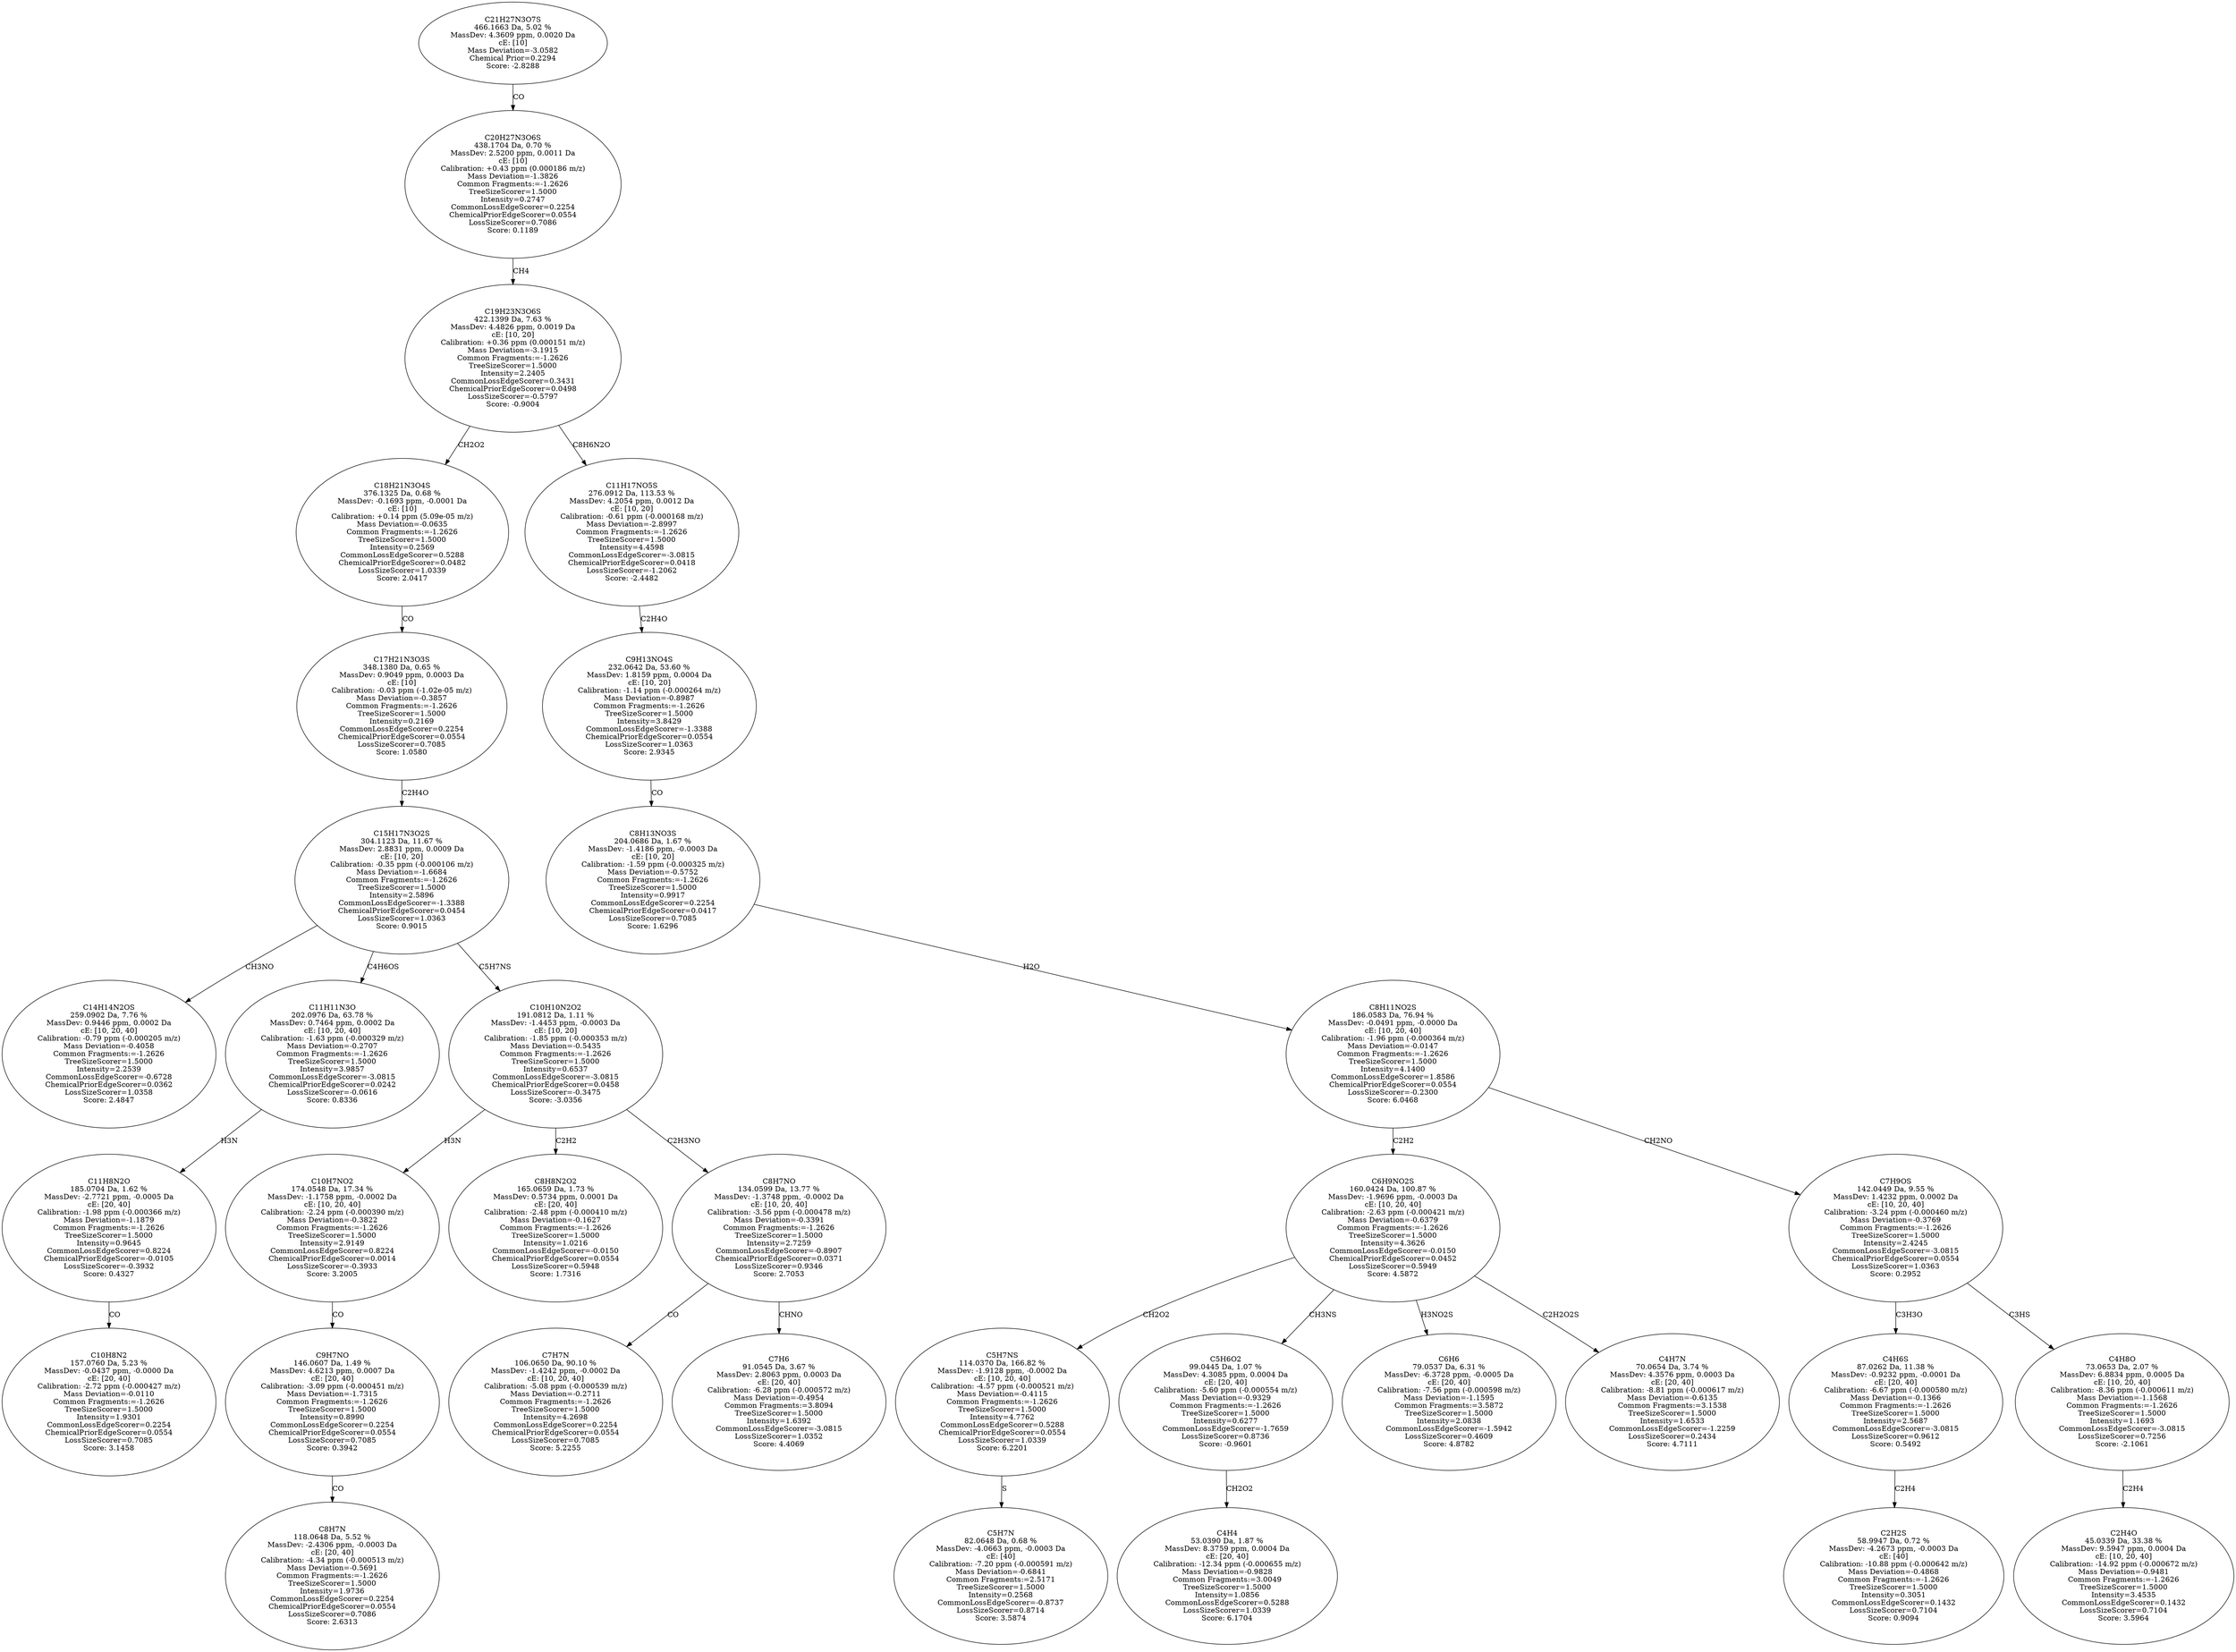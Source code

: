 strict digraph {
v1 [label="C14H14N2OS\n259.0902 Da, 7.76 %\nMassDev: 0.9446 ppm, 0.0002 Da\ncE: [10, 20, 40]\nCalibration: -0.79 ppm (-0.000205 m/z)\nMass Deviation=-0.4058\nCommon Fragments:=-1.2626\nTreeSizeScorer=1.5000\nIntensity=2.2539\nCommonLossEdgeScorer=-0.6728\nChemicalPriorEdgeScorer=0.0362\nLossSizeScorer=1.0358\nScore: 2.4847"];
v2 [label="C10H8N2\n157.0760 Da, 5.23 %\nMassDev: -0.0437 ppm, -0.0000 Da\ncE: [20, 40]\nCalibration: -2.72 ppm (-0.000427 m/z)\nMass Deviation=-0.0110\nCommon Fragments:=-1.2626\nTreeSizeScorer=1.5000\nIntensity=1.9301\nCommonLossEdgeScorer=0.2254\nChemicalPriorEdgeScorer=0.0554\nLossSizeScorer=0.7085\nScore: 3.1458"];
v3 [label="C11H8N2O\n185.0704 Da, 1.62 %\nMassDev: -2.7721 ppm, -0.0005 Da\ncE: [20, 40]\nCalibration: -1.98 ppm (-0.000366 m/z)\nMass Deviation=-1.1879\nCommon Fragments:=-1.2626\nTreeSizeScorer=1.5000\nIntensity=0.9645\nCommonLossEdgeScorer=0.8224\nChemicalPriorEdgeScorer=-0.0105\nLossSizeScorer=-0.3932\nScore: 0.4327"];
v4 [label="C11H11N3O\n202.0976 Da, 63.78 %\nMassDev: 0.7464 ppm, 0.0002 Da\ncE: [10, 20, 40]\nCalibration: -1.63 ppm (-0.000329 m/z)\nMass Deviation=-0.2707\nCommon Fragments:=-1.2626\nTreeSizeScorer=1.5000\nIntensity=3.9857\nCommonLossEdgeScorer=-3.0815\nChemicalPriorEdgeScorer=0.0242\nLossSizeScorer=-0.0616\nScore: 0.8336"];
v5 [label="C8H7N\n118.0648 Da, 5.52 %\nMassDev: -2.4306 ppm, -0.0003 Da\ncE: [20, 40]\nCalibration: -4.34 ppm (-0.000513 m/z)\nMass Deviation=-0.5691\nCommon Fragments:=-1.2626\nTreeSizeScorer=1.5000\nIntensity=1.9736\nCommonLossEdgeScorer=0.2254\nChemicalPriorEdgeScorer=0.0554\nLossSizeScorer=0.7086\nScore: 2.6313"];
v6 [label="C9H7NO\n146.0607 Da, 1.49 %\nMassDev: 4.6213 ppm, 0.0007 Da\ncE: [20, 40]\nCalibration: -3.09 ppm (-0.000451 m/z)\nMass Deviation=-1.7315\nCommon Fragments:=-1.2626\nTreeSizeScorer=1.5000\nIntensity=0.8990\nCommonLossEdgeScorer=0.2254\nChemicalPriorEdgeScorer=0.0554\nLossSizeScorer=0.7085\nScore: 0.3942"];
v7 [label="C10H7NO2\n174.0548 Da, 17.34 %\nMassDev: -1.1758 ppm, -0.0002 Da\ncE: [10, 20, 40]\nCalibration: -2.24 ppm (-0.000390 m/z)\nMass Deviation=-0.3822\nCommon Fragments:=-1.2626\nTreeSizeScorer=1.5000\nIntensity=2.9149\nCommonLossEdgeScorer=0.8224\nChemicalPriorEdgeScorer=0.0014\nLossSizeScorer=-0.3933\nScore: 3.2005"];
v8 [label="C8H8N2O2\n165.0659 Da, 1.73 %\nMassDev: 0.5734 ppm, 0.0001 Da\ncE: [20, 40]\nCalibration: -2.48 ppm (-0.000410 m/z)\nMass Deviation=-0.1627\nCommon Fragments:=-1.2626\nTreeSizeScorer=1.5000\nIntensity=1.0216\nCommonLossEdgeScorer=-0.0150\nChemicalPriorEdgeScorer=0.0554\nLossSizeScorer=0.5948\nScore: 1.7316"];
v9 [label="C7H7N\n106.0650 Da, 90.10 %\nMassDev: -1.4242 ppm, -0.0002 Da\ncE: [10, 20, 40]\nCalibration: -5.08 ppm (-0.000539 m/z)\nMass Deviation=-0.2711\nCommon Fragments:=-1.2626\nTreeSizeScorer=1.5000\nIntensity=4.2698\nCommonLossEdgeScorer=0.2254\nChemicalPriorEdgeScorer=0.0554\nLossSizeScorer=0.7085\nScore: 5.2255"];
v10 [label="C7H6\n91.0545 Da, 3.67 %\nMassDev: 2.8063 ppm, 0.0003 Da\ncE: [20, 40]\nCalibration: -6.28 ppm (-0.000572 m/z)\nMass Deviation=-0.4954\nCommon Fragments:=3.8094\nTreeSizeScorer=1.5000\nIntensity=1.6392\nCommonLossEdgeScorer=-3.0815\nLossSizeScorer=1.0352\nScore: 4.4069"];
v11 [label="C8H7NO\n134.0599 Da, 13.77 %\nMassDev: -1.3748 ppm, -0.0002 Da\ncE: [10, 20, 40]\nCalibration: -3.56 ppm (-0.000478 m/z)\nMass Deviation=-0.3391\nCommon Fragments:=-1.2626\nTreeSizeScorer=1.5000\nIntensity=2.7259\nCommonLossEdgeScorer=-0.8907\nChemicalPriorEdgeScorer=0.0371\nLossSizeScorer=0.9346\nScore: 2.7053"];
v12 [label="C10H10N2O2\n191.0812 Da, 1.11 %\nMassDev: -1.4453 ppm, -0.0003 Da\ncE: [10, 20]\nCalibration: -1.85 ppm (-0.000353 m/z)\nMass Deviation=-0.5435\nCommon Fragments:=-1.2626\nTreeSizeScorer=1.5000\nIntensity=0.6537\nCommonLossEdgeScorer=-3.0815\nChemicalPriorEdgeScorer=0.0458\nLossSizeScorer=-0.3475\nScore: -3.0356"];
v13 [label="C15H17N3O2S\n304.1123 Da, 11.67 %\nMassDev: 2.8831 ppm, 0.0009 Da\ncE: [10, 20]\nCalibration: -0.35 ppm (-0.000106 m/z)\nMass Deviation=-1.6684\nCommon Fragments:=-1.2626\nTreeSizeScorer=1.5000\nIntensity=2.5896\nCommonLossEdgeScorer=-1.3388\nChemicalPriorEdgeScorer=0.0454\nLossSizeScorer=1.0363\nScore: 0.9015"];
v14 [label="C17H21N3O3S\n348.1380 Da, 0.65 %\nMassDev: 0.9049 ppm, 0.0003 Da\ncE: [10]\nCalibration: -0.03 ppm (-1.02e-05 m/z)\nMass Deviation=-0.3857\nCommon Fragments:=-1.2626\nTreeSizeScorer=1.5000\nIntensity=0.2169\nCommonLossEdgeScorer=0.2254\nChemicalPriorEdgeScorer=0.0554\nLossSizeScorer=0.7085\nScore: 1.0580"];
v15 [label="C18H21N3O4S\n376.1325 Da, 0.68 %\nMassDev: -0.1693 ppm, -0.0001 Da\ncE: [10]\nCalibration: +0.14 ppm (5.09e-05 m/z)\nMass Deviation=-0.0635\nCommon Fragments:=-1.2626\nTreeSizeScorer=1.5000\nIntensity=0.2569\nCommonLossEdgeScorer=0.5288\nChemicalPriorEdgeScorer=0.0482\nLossSizeScorer=1.0339\nScore: 2.0417"];
v16 [label="C5H7N\n82.0648 Da, 0.68 %\nMassDev: -4.0663 ppm, -0.0003 Da\ncE: [40]\nCalibration: -7.20 ppm (-0.000591 m/z)\nMass Deviation=-0.6841\nCommon Fragments:=2.5171\nTreeSizeScorer=1.5000\nIntensity=0.2568\nCommonLossEdgeScorer=-0.8737\nLossSizeScorer=0.8714\nScore: 3.5874"];
v17 [label="C5H7NS\n114.0370 Da, 166.82 %\nMassDev: -1.9128 ppm, -0.0002 Da\ncE: [10, 20, 40]\nCalibration: -4.57 ppm (-0.000521 m/z)\nMass Deviation=-0.4115\nCommon Fragments:=-1.2626\nTreeSizeScorer=1.5000\nIntensity=4.7762\nCommonLossEdgeScorer=0.5288\nChemicalPriorEdgeScorer=0.0554\nLossSizeScorer=1.0339\nScore: 6.2201"];
v18 [label="C4H4\n53.0390 Da, 1.87 %\nMassDev: 8.3759 ppm, 0.0004 Da\ncE: [20, 40]\nCalibration: -12.34 ppm (-0.000655 m/z)\nMass Deviation=-0.9828\nCommon Fragments:=3.0049\nTreeSizeScorer=1.5000\nIntensity=1.0856\nCommonLossEdgeScorer=0.5288\nLossSizeScorer=1.0339\nScore: 6.1704"];
v19 [label="C5H6O2\n99.0445 Da, 1.07 %\nMassDev: 4.3085 ppm, 0.0004 Da\ncE: [20, 40]\nCalibration: -5.60 ppm (-0.000554 m/z)\nMass Deviation=-0.9329\nCommon Fragments:=-1.2626\nTreeSizeScorer=1.5000\nIntensity=0.6277\nCommonLossEdgeScorer=-1.7659\nLossSizeScorer=0.8736\nScore: -0.9601"];
v20 [label="C6H6\n79.0537 Da, 6.31 %\nMassDev: -6.3728 ppm, -0.0005 Da\ncE: [20, 40]\nCalibration: -7.56 ppm (-0.000598 m/z)\nMass Deviation=-1.1595\nCommon Fragments:=3.5872\nTreeSizeScorer=1.5000\nIntensity=2.0838\nCommonLossEdgeScorer=-1.5942\nLossSizeScorer=0.4609\nScore: 4.8782"];
v21 [label="C4H7N\n70.0654 Da, 3.74 %\nMassDev: 4.3576 ppm, 0.0003 Da\ncE: [20, 40]\nCalibration: -8.81 ppm (-0.000617 m/z)\nMass Deviation=-0.6135\nCommon Fragments:=3.1538\nTreeSizeScorer=1.5000\nIntensity=1.6533\nCommonLossEdgeScorer=-1.2259\nLossSizeScorer=0.2434\nScore: 4.7111"];
v22 [label="C6H9NO2S\n160.0424 Da, 100.87 %\nMassDev: -1.9696 ppm, -0.0003 Da\ncE: [10, 20, 40]\nCalibration: -2.63 ppm (-0.000421 m/z)\nMass Deviation=-0.6379\nCommon Fragments:=-1.2626\nTreeSizeScorer=1.5000\nIntensity=4.3626\nCommonLossEdgeScorer=-0.0150\nChemicalPriorEdgeScorer=0.0452\nLossSizeScorer=0.5949\nScore: 4.5872"];
v23 [label="C2H2S\n58.9947 Da, 0.72 %\nMassDev: -4.2673 ppm, -0.0003 Da\ncE: [40]\nCalibration: -10.88 ppm (-0.000642 m/z)\nMass Deviation=-0.4868\nCommon Fragments:=-1.2626\nTreeSizeScorer=1.5000\nIntensity=0.3051\nCommonLossEdgeScorer=0.1432\nLossSizeScorer=0.7104\nScore: 0.9094"];
v24 [label="C4H6S\n87.0262 Da, 11.38 %\nMassDev: -0.9232 ppm, -0.0001 Da\ncE: [20, 40]\nCalibration: -6.67 ppm (-0.000580 m/z)\nMass Deviation=-0.1366\nCommon Fragments:=-1.2626\nTreeSizeScorer=1.5000\nIntensity=2.5687\nCommonLossEdgeScorer=-3.0815\nLossSizeScorer=0.9612\nScore: 0.5492"];
v25 [label="C2H4O\n45.0339 Da, 33.38 %\nMassDev: 9.5947 ppm, 0.0004 Da\ncE: [10, 20, 40]\nCalibration: -14.92 ppm (-0.000672 m/z)\nMass Deviation=-0.9481\nCommon Fragments:=-1.2626\nTreeSizeScorer=1.5000\nIntensity=3.4535\nCommonLossEdgeScorer=0.1432\nLossSizeScorer=0.7104\nScore: 3.5964"];
v26 [label="C4H8O\n73.0653 Da, 2.07 %\nMassDev: 6.8834 ppm, 0.0005 Da\ncE: [10, 20, 40]\nCalibration: -8.36 ppm (-0.000611 m/z)\nMass Deviation=-1.1568\nCommon Fragments:=-1.2626\nTreeSizeScorer=1.5000\nIntensity=1.1693\nCommonLossEdgeScorer=-3.0815\nLossSizeScorer=0.7256\nScore: -2.1061"];
v27 [label="C7H9OS\n142.0449 Da, 9.55 %\nMassDev: 1.4232 ppm, 0.0002 Da\ncE: [10, 20, 40]\nCalibration: -3.24 ppm (-0.000460 m/z)\nMass Deviation=-0.3769\nCommon Fragments:=-1.2626\nTreeSizeScorer=1.5000\nIntensity=2.4245\nCommonLossEdgeScorer=-3.0815\nChemicalPriorEdgeScorer=0.0554\nLossSizeScorer=1.0363\nScore: 0.2952"];
v28 [label="C8H11NO2S\n186.0583 Da, 76.94 %\nMassDev: -0.0491 ppm, -0.0000 Da\ncE: [10, 20, 40]\nCalibration: -1.96 ppm (-0.000364 m/z)\nMass Deviation=-0.0147\nCommon Fragments:=-1.2626\nTreeSizeScorer=1.5000\nIntensity=4.1400\nCommonLossEdgeScorer=1.8586\nChemicalPriorEdgeScorer=0.0554\nLossSizeScorer=-0.2300\nScore: 6.0468"];
v29 [label="C8H13NO3S\n204.0686 Da, 1.67 %\nMassDev: -1.4186 ppm, -0.0003 Da\ncE: [10, 20]\nCalibration: -1.59 ppm (-0.000325 m/z)\nMass Deviation=-0.5752\nCommon Fragments:=-1.2626\nTreeSizeScorer=1.5000\nIntensity=0.9917\nCommonLossEdgeScorer=0.2254\nChemicalPriorEdgeScorer=0.0417\nLossSizeScorer=0.7085\nScore: 1.6296"];
v30 [label="C9H13NO4S\n232.0642 Da, 53.60 %\nMassDev: 1.8159 ppm, 0.0004 Da\ncE: [10, 20]\nCalibration: -1.14 ppm (-0.000264 m/z)\nMass Deviation=-0.8987\nCommon Fragments:=-1.2626\nTreeSizeScorer=1.5000\nIntensity=3.8429\nCommonLossEdgeScorer=-1.3388\nChemicalPriorEdgeScorer=0.0554\nLossSizeScorer=1.0363\nScore: 2.9345"];
v31 [label="C11H17NO5S\n276.0912 Da, 113.53 %\nMassDev: 4.2054 ppm, 0.0012 Da\ncE: [10, 20]\nCalibration: -0.61 ppm (-0.000168 m/z)\nMass Deviation=-2.8997\nCommon Fragments:=-1.2626\nTreeSizeScorer=1.5000\nIntensity=4.4598\nCommonLossEdgeScorer=-3.0815\nChemicalPriorEdgeScorer=0.0418\nLossSizeScorer=-1.2062\nScore: -2.4482"];
v32 [label="C19H23N3O6S\n422.1399 Da, 7.63 %\nMassDev: 4.4826 ppm, 0.0019 Da\ncE: [10, 20]\nCalibration: +0.36 ppm (0.000151 m/z)\nMass Deviation=-3.1915\nCommon Fragments:=-1.2626\nTreeSizeScorer=1.5000\nIntensity=2.2405\nCommonLossEdgeScorer=0.3431\nChemicalPriorEdgeScorer=0.0498\nLossSizeScorer=-0.5797\nScore: -0.9004"];
v33 [label="C20H27N3O6S\n438.1704 Da, 0.70 %\nMassDev: 2.5200 ppm, 0.0011 Da\ncE: [10]\nCalibration: +0.43 ppm (0.000186 m/z)\nMass Deviation=-1.3826\nCommon Fragments:=-1.2626\nTreeSizeScorer=1.5000\nIntensity=0.2747\nCommonLossEdgeScorer=0.2254\nChemicalPriorEdgeScorer=0.0554\nLossSizeScorer=0.7086\nScore: 0.1189"];
v34 [label="C21H27N3O7S\n466.1663 Da, 5.02 %\nMassDev: 4.3609 ppm, 0.0020 Da\ncE: [10]\nMass Deviation=-3.0582\nChemical Prior=0.2294\nScore: -2.8288"];
v13 -> v1 [label="CH3NO"];
v3 -> v2 [label="CO"];
v4 -> v3 [label="H3N"];
v13 -> v4 [label="C4H6OS"];
v6 -> v5 [label="CO"];
v7 -> v6 [label="CO"];
v12 -> v7 [label="H3N"];
v12 -> v8 [label="C2H2"];
v11 -> v9 [label="CO"];
v11 -> v10 [label="CHNO"];
v12 -> v11 [label="C2H3NO"];
v13 -> v12 [label="C5H7NS"];
v14 -> v13 [label="C2H4O"];
v15 -> v14 [label="CO"];
v32 -> v15 [label="CH2O2"];
v17 -> v16 [label="S"];
v22 -> v17 [label="CH2O2"];
v19 -> v18 [label="CH2O2"];
v22 -> v19 [label="CH3NS"];
v22 -> v20 [label="H3NO2S"];
v22 -> v21 [label="C2H2O2S"];
v28 -> v22 [label="C2H2"];
v24 -> v23 [label="C2H4"];
v27 -> v24 [label="C3H3O"];
v26 -> v25 [label="C2H4"];
v27 -> v26 [label="C3HS"];
v28 -> v27 [label="CH2NO"];
v29 -> v28 [label="H2O"];
v30 -> v29 [label="CO"];
v31 -> v30 [label="C2H4O"];
v32 -> v31 [label="C8H6N2O"];
v33 -> v32 [label="CH4"];
v34 -> v33 [label="CO"];
}